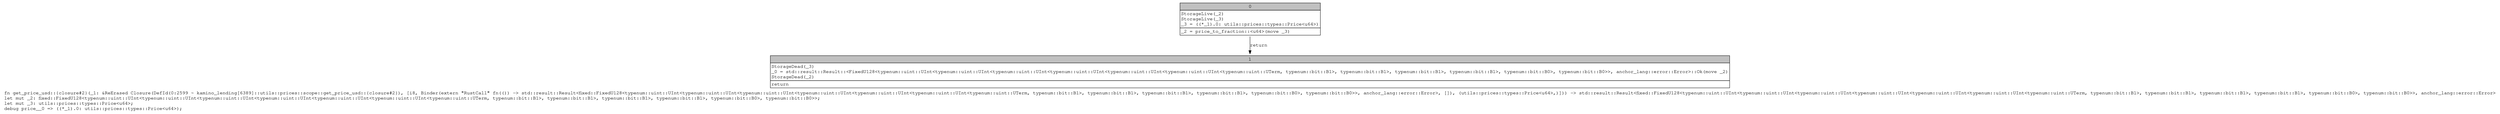 digraph Mir_0_2599 {
    graph [fontname="Courier, monospace"];
    node [fontname="Courier, monospace"];
    edge [fontname="Courier, monospace"];
    label=<fn get_price_usd::{closure#2}(_1: &amp;ReErased Closure(DefId(0:2599 ~ kamino_lending[6389]::utils::prices::scope::get_price_usd::{closure#2}), [i8, Binder(extern &quot;RustCall&quot; fn(()) -&gt; std::result::Result&lt;fixed::FixedU128&lt;typenum::uint::UInt&lt;typenum::uint::UInt&lt;typenum::uint::UInt&lt;typenum::uint::UInt&lt;typenum::uint::UInt&lt;typenum::uint::UInt&lt;typenum::uint::UTerm, typenum::bit::B1&gt;, typenum::bit::B1&gt;, typenum::bit::B1&gt;, typenum::bit::B1&gt;, typenum::bit::B0&gt;, typenum::bit::B0&gt;&gt;, anchor_lang::error::Error&gt;, []), (utils::prices::types::Price&lt;u64&gt;,)])) -&gt; std::result::Result&lt;fixed::FixedU128&lt;typenum::uint::UInt&lt;typenum::uint::UInt&lt;typenum::uint::UInt&lt;typenum::uint::UInt&lt;typenum::uint::UInt&lt;typenum::uint::UInt&lt;typenum::uint::UTerm, typenum::bit::B1&gt;, typenum::bit::B1&gt;, typenum::bit::B1&gt;, typenum::bit::B1&gt;, typenum::bit::B0&gt;, typenum::bit::B0&gt;&gt;, anchor_lang::error::Error&gt;<br align="left"/>let mut _2: fixed::FixedU128&lt;typenum::uint::UInt&lt;typenum::uint::UInt&lt;typenum::uint::UInt&lt;typenum::uint::UInt&lt;typenum::uint::UInt&lt;typenum::uint::UInt&lt;typenum::uint::UTerm, typenum::bit::B1&gt;, typenum::bit::B1&gt;, typenum::bit::B1&gt;, typenum::bit::B1&gt;, typenum::bit::B0&gt;, typenum::bit::B0&gt;&gt;;<br align="left"/>let mut _3: utils::prices::types::Price&lt;u64&gt;;<br align="left"/>debug price__0 =&gt; ((*_1).0: utils::prices::types::Price&lt;u64&gt;);<br align="left"/>>;
    bb0__0_2599 [shape="none", label=<<table border="0" cellborder="1" cellspacing="0"><tr><td bgcolor="gray" align="center" colspan="1">0</td></tr><tr><td align="left" balign="left">StorageLive(_2)<br/>StorageLive(_3)<br/>_3 = ((*_1).0: utils::prices::types::Price&lt;u64&gt;)<br/></td></tr><tr><td align="left">_2 = price_to_fraction::&lt;u64&gt;(move _3)</td></tr></table>>];
    bb1__0_2599 [shape="none", label=<<table border="0" cellborder="1" cellspacing="0"><tr><td bgcolor="gray" align="center" colspan="1">1</td></tr><tr><td align="left" balign="left">StorageDead(_3)<br/>_0 = std::result::Result::&lt;FixedU128&lt;typenum::uint::UInt&lt;typenum::uint::UInt&lt;typenum::uint::UInt&lt;typenum::uint::UInt&lt;typenum::uint::UInt&lt;typenum::uint::UInt&lt;typenum::uint::UTerm, typenum::bit::B1&gt;, typenum::bit::B1&gt;, typenum::bit::B1&gt;, typenum::bit::B1&gt;, typenum::bit::B0&gt;, typenum::bit::B0&gt;&gt;, anchor_lang::error::Error&gt;::Ok(move _2)<br/>StorageDead(_2)<br/></td></tr><tr><td align="left">return</td></tr></table>>];
    bb0__0_2599 -> bb1__0_2599 [label="return"];
}
